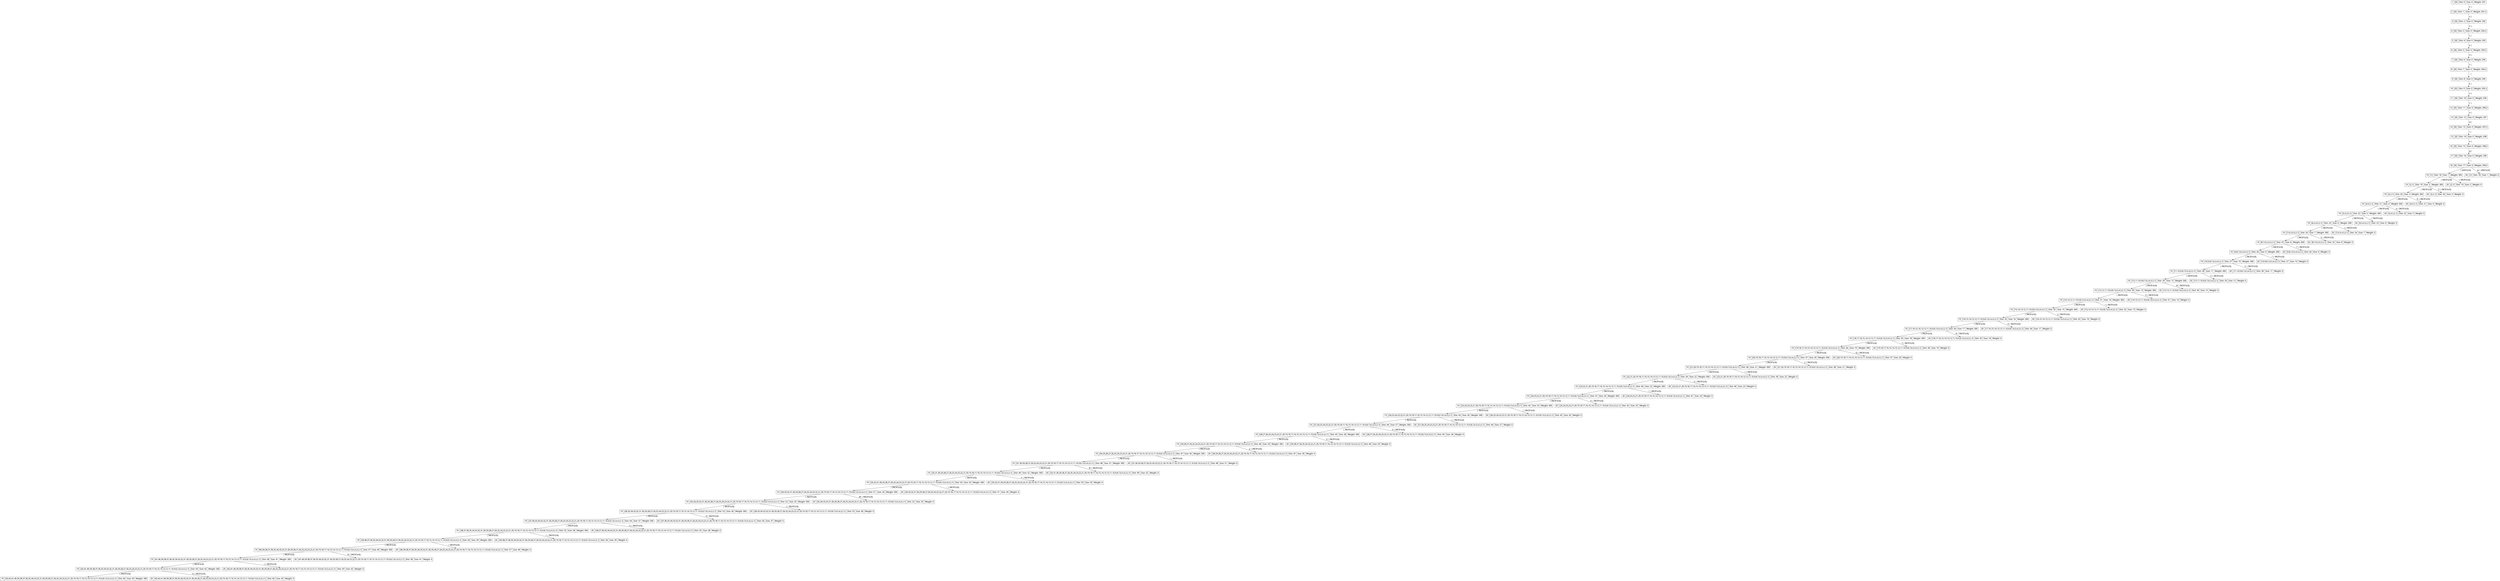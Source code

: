 digraph g{
node[shape=record fontname=Calibri fontsize = 20]
edge[fontname = Calibri fontsize = 20]
0->1[label=" C | "]
0[label="1 | [0] | Dist: 0 | Size: 0 | Weight: 291"]
1[label="2 | [0] | Dist: 1 | Size: 0 | Weight: 291,5"]
1->2[label=" o | "]
1[label="2 | [0] | Dist: 1 | Size: 0 | Weight: 291,5"]
2[label="3 | [0] | Dist: 2 | Size: 0 | Weight: 292"]
2->3[label=" n | "]
2[label="3 | [0] | Dist: 2 | Size: 0 | Weight: 292"]
3[label="4 | [0] | Dist: 3 | Size: 0 | Weight: 292,5"]
3->4[label=" t | "]
3[label="4 | [0] | Dist: 3 | Size: 0 | Weight: 292,5"]
4[label="5 | [0] | Dist: 4 | Size: 0 | Weight: 293"]
4->5[label=" e | "]
4[label="5 | [0] | Dist: 4 | Size: 0 | Weight: 293"]
5[label="6 | [0] | Dist: 5 | Size: 0 | Weight: 293,5"]
5->6[label=" n | "]
5[label="6 | [0] | Dist: 5 | Size: 0 | Weight: 293,5"]
6[label="7 | [0] | Dist: 6 | Size: 0 | Weight: 294"]
6->7[label=" t | "]
6[label="7 | [0] | Dist: 6 | Size: 0 | Weight: 294"]
7[label="8 | [0] | Dist: 7 | Size: 0 | Weight: 294,5"]
7->8[label=" - | "]
7[label="8 | [0] | Dist: 7 | Size: 0 | Weight: 294,5"]
8[label="9 | [0] | Dist: 8 | Size: 0 | Weight: 295"]
8->9[label=" E | "]
8[label="9 | [0] | Dist: 8 | Size: 0 | Weight: 295"]
9[label="10 | [0] | Dist: 9 | Size: 0 | Weight: 295,5"]
9->10[label=" n | "]
9[label="10 | [0] | Dist: 9 | Size: 0 | Weight: 295,5"]
10[label="11 | [0] | Dist: 10 | Size: 0 | Weight: 296"]
10->11[label=" c | "]
10[label="11 | [0] | Dist: 10 | Size: 0 | Weight: 296"]
11[label="12 | [0] | Dist: 11 | Size: 0 | Weight: 296,5"]
11->12[label=" o | "]
11[label="12 | [0] | Dist: 11 | Size: 0 | Weight: 296,5"]
12[label="13 | [0] | Dist: 12 | Size: 0 | Weight: 297"]
12->13[label=" d | "]
12[label="13 | [0] | Dist: 12 | Size: 0 | Weight: 297"]
13[label="14 | [0] | Dist: 13 | Size: 0 | Weight: 297,5"]
13->14[label=" i | "]
13[label="14 | [0] | Dist: 13 | Size: 0 | Weight: 297,5"]
14[label="15 | [0] | Dist: 14 | Size: 0 | Weight: 298"]
14->15[label=" n | "]
14[label="15 | [0] | Dist: 14 | Size: 0 | Weight: 298"]
15[label="16 | [0] | Dist: 15 | Size: 0 | Weight: 298,5"]
15->16[label=" g | "]
15[label="16 | [0] | Dist: 15 | Size: 0 | Weight: 298,5"]
16[label="17 | [0] | Dist: 16 | Size: 0 | Weight: 299"]
16->17[label=" : | "]
16[label="17 | [0] | Dist: 16 | Size: 0 | Weight: 299"]
17[label="18 | [0] | Dist: 17 | Size: 0 | Weight: 299,5"]
17->18[label="   | ADD1(c0); "]
17[label="18 | [0] | Dist: 17 | Size: 0 | Weight: 299,5"]
18[label="19 | [1] | Dist: 18 | Size: 1 | Weight: 300"]
17->19[label=" w | ADD1(c0); "]
17[label="18 | [0] | Dist: 17 | Size: 0 | Weight: 299,5"]
19[label="20 | [1] | Dist: 18 | Size: 1 | Weight: 0"]
18->20[label=" 	 | INCR1(c0); "]
18[label="19 | [1] | Dist: 18 | Size: 1 | Weight: 300"]
20[label="19 | [2,1] | Dist: 19 | Size: 2 | Weight: 300"]
18->21[label=" ' | INCR1(c0); "]
18[label="19 | [1] | Dist: 18 | Size: 1 | Weight: 300"]
21[label="20 | [2,1] | Dist: 19 | Size: 2 | Weight: 0"]
20->22[label=" 	 | INCR1(c0); "]
20[label="19 | [2,1] | Dist: 19 | Size: 2 | Weight: 300"]
22[label="19 | [3,2,1] | Dist: 20 | Size: 3 | Weight: 300"]
20->23[label=" Z | INCR1(c0); "]
20[label="19 | [2,1] | Dist: 19 | Size: 2 | Weight: 300"]
23[label="20 | [3,2,1] | Dist: 20 | Size: 3 | Weight: 0"]
22->24[label="   | INCR1(c0); "]
22[label="19 | [3,2,1] | Dist: 20 | Size: 3 | Weight: 300"]
24[label="19 | [4,3,2,1] | Dist: 21 | Size: 4 | Weight: 300"]
22->25[label=" K | INCR1(c0); "]
22[label="19 | [3,2,1] | Dist: 20 | Size: 3 | Weight: 300"]
25[label="20 | [4,3,2,1] | Dist: 21 | Size: 4 | Weight: 0"]
24->26[label=" 	 | INCR1(c0); "]
24[label="19 | [4,3,2,1] | Dist: 21 | Size: 4 | Weight: 300"]
26[label="19 | [5,4,3,2,1] | Dist: 22 | Size: 5 | Weight: 300"]
24->27[label=" a | INCR1(c0); "]
24[label="19 | [4,3,2,1] | Dist: 21 | Size: 4 | Weight: 300"]
27[label="20 | [5,4,3,2,1] | Dist: 22 | Size: 5 | Weight: 0"]
26->28[label=" 	 | INCR1(c0); "]
26[label="19 | [5,4,3,2,1] | Dist: 22 | Size: 5 | Weight: 300"]
28[label="19 | [6,5,4,3,2,1] | Dist: 23 | Size: 6 | Weight: 300"]
26->29[label=" _ | INCR1(c0); "]
26[label="19 | [5,4,3,2,1] | Dist: 22 | Size: 5 | Weight: 300"]
29[label="20 | [6,5,4,3,2,1] | Dist: 23 | Size: 6 | Weight: 0"]
28->30[label="   | INCR1(c0); "]
28[label="19 | [6,5,4,3,2,1] | Dist: 23 | Size: 6 | Weight: 300"]
30[label="19 | [7,6,5,4,3,2,1] | Dist: 24 | Size: 7 | Weight: 300"]
28->31[label=" ) | INCR1(c0); "]
28[label="19 | [6,5,4,3,2,1] | Dist: 23 | Size: 6 | Weight: 300"]
31[label="20 | [7,6,5,4,3,2,1] | Dist: 24 | Size: 7 | Weight: 0"]
30->32[label="   | INCR1(c0); "]
30[label="19 | [7,6,5,4,3,2,1] | Dist: 24 | Size: 7 | Weight: 300"]
32[label="19 | [8,7,6,5,4,3,2,1] | Dist: 25 | Size: 8 | Weight: 300"]
30->33[label=" 5 | INCR1(c0); "]
30[label="19 | [7,6,5,4,3,2,1] | Dist: 24 | Size: 7 | Weight: 300"]
33[label="20 | [8,7,6,5,4,3,2,1] | Dist: 25 | Size: 8 | Weight: 0"]
32->34[label="   | INCR1(c0); "]
32[label="19 | [8,7,6,5,4,3,2,1] | Dist: 25 | Size: 8 | Weight: 300"]
34[label="19 | [9,8,7,6,5,4,3,2,1] | Dist: 26 | Size: 9 | Weight: 300"]
32->35[label=" 7 | INCR1(c0); "]
32[label="19 | [8,7,6,5,4,3,2,1] | Dist: 25 | Size: 8 | Weight: 300"]
35[label="20 | [9,8,7,6,5,4,3,2,1] | Dist: 26 | Size: 9 | Weight: 0"]
34->36[label="   | INCR1(c0); "]
34[label="19 | [9,8,7,6,5,4,3,2,1] | Dist: 26 | Size: 9 | Weight: 300"]
36[label="19 | [10,9,8,7,6,5,4,3,2,1] | Dist: 27 | Size: 10 | Weight: 300"]
34->37[label=" ? | INCR1(c0); "]
34[label="19 | [9,8,7,6,5,4,3,2,1] | Dist: 26 | Size: 9 | Weight: 300"]
37[label="20 | [10,9,8,7,6,5,4,3,2,1] | Dist: 27 | Size: 10 | Weight: 0"]
36->38[label=" 	 | INCR1(c0); "]
36[label="19 | [10,9,8,7,6,5,4,3,2,1] | Dist: 27 | Size: 10 | Weight: 300"]
38[label="19 | [11,10,9,8,7,6,5,4,3,2,1] | Dist: 28 | Size: 11 | Weight: 300"]
36->39[label=" F | INCR1(c0); "]
36[label="19 | [10,9,8,7,6,5,4,3,2,1] | Dist: 27 | Size: 10 | Weight: 300"]
39[label="20 | [11,10,9,8,7,6,5,4,3,2,1] | Dist: 28 | Size: 11 | Weight: 0"]
38->40[label=" 	 | INCR1(c0); "]
38[label="19 | [11,10,9,8,7,6,5,4,3,2,1] | Dist: 28 | Size: 11 | Weight: 300"]
40[label="19 | [12,11,10,9,8,7,6,5,4,3,2,1] | Dist: 29 | Size: 12 | Weight: 300"]
38->41[label=" Z | INCR1(c0); "]
38[label="19 | [11,10,9,8,7,6,5,4,3,2,1] | Dist: 28 | Size: 11 | Weight: 300"]
41[label="20 | [12,11,10,9,8,7,6,5,4,3,2,1] | Dist: 29 | Size: 12 | Weight: 0"]
40->42[label="   | INCR1(c0); "]
40[label="19 | [12,11,10,9,8,7,6,5,4,3,2,1] | Dist: 29 | Size: 12 | Weight: 300"]
42[label="19 | [13,12,11,10,9,8,7,6,5,4,3,2,1] | Dist: 30 | Size: 13 | Weight: 300"]
40->43[label=" # | INCR1(c0); "]
40[label="19 | [12,11,10,9,8,7,6,5,4,3,2,1] | Dist: 29 | Size: 12 | Weight: 300"]
43[label="20 | [13,12,11,10,9,8,7,6,5,4,3,2,1] | Dist: 30 | Size: 13 | Weight: 0"]
42->44[label=" 	 | INCR1(c0); "]
42[label="19 | [13,12,11,10,9,8,7,6,5,4,3,2,1] | Dist: 30 | Size: 13 | Weight: 300"]
44[label="19 | [14,13,12,11,10,9,8,7,6,5,4,3,2,1] | Dist: 31 | Size: 14 | Weight: 300"]
42->45[label=" 3 | INCR1(c0); "]
42[label="19 | [13,12,11,10,9,8,7,6,5,4,3,2,1] | Dist: 30 | Size: 13 | Weight: 300"]
45[label="20 | [14,13,12,11,10,9,8,7,6,5,4,3,2,1] | Dist: 31 | Size: 14 | Weight: 0"]
44->46[label="   | INCR1(c0); "]
44[label="19 | [14,13,12,11,10,9,8,7,6,5,4,3,2,1] | Dist: 31 | Size: 14 | Weight: 300"]
46[label="19 | [15,14,13,12,11,10,9,8,7,6,5,4,3,2,1] | Dist: 32 | Size: 15 | Weight: 300"]
44->47[label=" l | INCR1(c0); "]
44[label="19 | [14,13,12,11,10,9,8,7,6,5,4,3,2,1] | Dist: 31 | Size: 14 | Weight: 300"]
47[label="20 | [15,14,13,12,11,10,9,8,7,6,5,4,3,2,1] | Dist: 32 | Size: 15 | Weight: 0"]
46->48[label="   | INCR1(c0); "]
46[label="19 | [15,14,13,12,11,10,9,8,7,6,5,4,3,2,1] | Dist: 32 | Size: 15 | Weight: 300"]
48[label="19 | [16,15,14,13,12,11,10,9,8,7,6,5,4,3,2,1] | Dist: 33 | Size: 16 | Weight: 300"]
46->49[label=" J | INCR1(c0); "]
46[label="19 | [15,14,13,12,11,10,9,8,7,6,5,4,3,2,1] | Dist: 32 | Size: 15 | Weight: 300"]
49[label="20 | [16,15,14,13,12,11,10,9,8,7,6,5,4,3,2,1] | Dist: 33 | Size: 16 | Weight: 0"]
48->50[label="   | INCR1(c0); "]
48[label="19 | [16,15,14,13,12,11,10,9,8,7,6,5,4,3,2,1] | Dist: 33 | Size: 16 | Weight: 300"]
50[label="19 | [17,16,15,14,13,12,11,10,9,8,7,6,5,4,3,2,1] | Dist: 34 | Size: 17 | Weight: 300"]
48->51[label=" 4 | INCR1(c0); "]
48[label="19 | [16,15,14,13,12,11,10,9,8,7,6,5,4,3,2,1] | Dist: 33 | Size: 16 | Weight: 300"]
51[label="20 | [17,16,15,14,13,12,11,10,9,8,7,6,5,4,3,2,1] | Dist: 34 | Size: 17 | Weight: 0"]
50->52[label="   | INCR1(c0); "]
50[label="19 | [17,16,15,14,13,12,11,10,9,8,7,6,5,4,3,2,1] | Dist: 34 | Size: 17 | Weight: 300"]
52[label="19 | [18,17,16,15,14,13,12,11,10,9,8,7,6,5,4,3,2,1] | Dist: 35 | Size: 18 | Weight: 300"]
50->53[label=" R | INCR1(c0); "]
50[label="19 | [17,16,15,14,13,12,11,10,9,8,7,6,5,4,3,2,1] | Dist: 34 | Size: 17 | Weight: 300"]
53[label="20 | [18,17,16,15,14,13,12,11,10,9,8,7,6,5,4,3,2,1] | Dist: 35 | Size: 18 | Weight: 0"]
52->54[label="   | INCR1(c0); "]
52[label="19 | [18,17,16,15,14,13,12,11,10,9,8,7,6,5,4,3,2,1] | Dist: 35 | Size: 18 | Weight: 300"]
54[label="19 | [19,18,17,16,15,14,13,12,11,10,9,8,7,6,5,4,3,2,1] | Dist: 36 | Size: 19 | Weight: 300"]
52->55[label=" I | INCR1(c0); "]
52[label="19 | [18,17,16,15,14,13,12,11,10,9,8,7,6,5,4,3,2,1] | Dist: 35 | Size: 18 | Weight: 300"]
55[label="20 | [19,18,17,16,15,14,13,12,11,10,9,8,7,6,5,4,3,2,1] | Dist: 36 | Size: 19 | Weight: 0"]
54->56[label="   | INCR1(c0); "]
54[label="19 | [19,18,17,16,15,14,13,12,11,10,9,8,7,6,5,4,3,2,1] | Dist: 36 | Size: 19 | Weight: 300"]
56[label="19 | [20,19,18,17,16,15,14,13,12,11,10,9,8,7,6,5,4,3,2,1] | Dist: 37 | Size: 20 | Weight: 300"]
54->57[label=" Q | INCR1(c0); "]
54[label="19 | [19,18,17,16,15,14,13,12,11,10,9,8,7,6,5,4,3,2,1] | Dist: 36 | Size: 19 | Weight: 300"]
57[label="20 | [20,19,18,17,16,15,14,13,12,11,10,9,8,7,6,5,4,3,2,1] | Dist: 37 | Size: 20 | Weight: 0"]
56->58[label="   | INCR1(c0); "]
56[label="19 | [20,19,18,17,16,15,14,13,12,11,10,9,8,7,6,5,4,3,2,1] | Dist: 37 | Size: 20 | Weight: 300"]
58[label="19 | [21,20,19,18,17,16,15,14,13,12,11,10,9,8,7,6,5,4,3,2,1] | Dist: 38 | Size: 21 | Weight: 300"]
56->59[label=" { | INCR1(c0); "]
56[label="19 | [20,19,18,17,16,15,14,13,12,11,10,9,8,7,6,5,4,3,2,1] | Dist: 37 | Size: 20 | Weight: 300"]
59[label="20 | [21,20,19,18,17,16,15,14,13,12,11,10,9,8,7,6,5,4,3,2,1] | Dist: 38 | Size: 21 | Weight: 0"]
58->60[label=" 	 | INCR1(c0); "]
58[label="19 | [21,20,19,18,17,16,15,14,13,12,11,10,9,8,7,6,5,4,3,2,1] | Dist: 38 | Size: 21 | Weight: 300"]
60[label="19 | [22,21,20,19,18,17,16,15,14,13,12,11,10,9,8,7,6,5,4,3,2,1] | Dist: 39 | Size: 22 | Weight: 300"]
58->61[label=" ! | INCR1(c0); "]
58[label="19 | [21,20,19,18,17,16,15,14,13,12,11,10,9,8,7,6,5,4,3,2,1] | Dist: 38 | Size: 21 | Weight: 300"]
61[label="20 | [22,21,20,19,18,17,16,15,14,13,12,11,10,9,8,7,6,5,4,3,2,1] | Dist: 39 | Size: 22 | Weight: 0"]
60->62[label=" 	 | INCR1(c0); "]
60[label="19 | [22,21,20,19,18,17,16,15,14,13,12,11,10,9,8,7,6,5,4,3,2,1] | Dist: 39 | Size: 22 | Weight: 300"]
62[label="19 | [23,22,21,20,19,18,17,16,15,14,13,12,11,10,9,8,7,6,5,4,3,2,1] | Dist: 40 | Size: 23 | Weight: 300"]
60->63[label=" 5 | INCR1(c0); "]
60[label="19 | [22,21,20,19,18,17,16,15,14,13,12,11,10,9,8,7,6,5,4,3,2,1] | Dist: 39 | Size: 22 | Weight: 300"]
63[label="20 | [23,22,21,20,19,18,17,16,15,14,13,12,11,10,9,8,7,6,5,4,3,2,1] | Dist: 40 | Size: 23 | Weight: 0"]
62->64[label="   | INCR1(c0); "]
62[label="19 | [23,22,21,20,19,18,17,16,15,14,13,12,11,10,9,8,7,6,5,4,3,2,1] | Dist: 40 | Size: 23 | Weight: 300"]
64[label="19 | [24,23,22,21,20,19,18,17,16,15,14,13,12,11,10,9,8,7,6,5,4,3,2,1] | Dist: 41 | Size: 24 | Weight: 300"]
62->65[label=" ! | INCR1(c0); "]
62[label="19 | [23,22,21,20,19,18,17,16,15,14,13,12,11,10,9,8,7,6,5,4,3,2,1] | Dist: 40 | Size: 23 | Weight: 300"]
65[label="20 | [24,23,22,21,20,19,18,17,16,15,14,13,12,11,10,9,8,7,6,5,4,3,2,1] | Dist: 41 | Size: 24 | Weight: 0"]
64->66[label=" 	 | INCR1(c0); "]
64[label="19 | [24,23,22,21,20,19,18,17,16,15,14,13,12,11,10,9,8,7,6,5,4,3,2,1] | Dist: 41 | Size: 24 | Weight: 300"]
66[label="19 | [25,24,23,22,21,20,19,18,17,16,15,14,13,12,11,10,9,8,7,6,5,4,3,2,1] | Dist: 42 | Size: 25 | Weight: 300"]
64->67[label=" k | INCR1(c0); "]
64[label="19 | [24,23,22,21,20,19,18,17,16,15,14,13,12,11,10,9,8,7,6,5,4,3,2,1] | Dist: 41 | Size: 24 | Weight: 300"]
67[label="20 | [25,24,23,22,21,20,19,18,17,16,15,14,13,12,11,10,9,8,7,6,5,4,3,2,1] | Dist: 42 | Size: 25 | Weight: 0"]
66->68[label="   | INCR1(c0); "]
66[label="19 | [25,24,23,22,21,20,19,18,17,16,15,14,13,12,11,10,9,8,7,6,5,4,3,2,1] | Dist: 42 | Size: 25 | Weight: 300"]
68[label="19 | [26,25,24,23,22,21,20,19,18,17,16,15,14,13,12,11,10,9,8,7,6,5,4,3,2,1] | Dist: 43 | Size: 26 | Weight: 300"]
66->69[label=" ; | INCR1(c0); "]
66[label="19 | [25,24,23,22,21,20,19,18,17,16,15,14,13,12,11,10,9,8,7,6,5,4,3,2,1] | Dist: 42 | Size: 25 | Weight: 300"]
69[label="20 | [26,25,24,23,22,21,20,19,18,17,16,15,14,13,12,11,10,9,8,7,6,5,4,3,2,1] | Dist: 43 | Size: 26 | Weight: 0"]
68->70[label="   | INCR1(c0); "]
68[label="19 | [26,25,24,23,22,21,20,19,18,17,16,15,14,13,12,11,10,9,8,7,6,5,4,3,2,1] | Dist: 43 | Size: 26 | Weight: 300"]
70[label="19 | [27,26,25,24,23,22,21,20,19,18,17,16,15,14,13,12,11,10,9,8,7,6,5,4,3,2,1] | Dist: 44 | Size: 27 | Weight: 300"]
68->71[label=" ( | INCR1(c0); "]
68[label="19 | [26,25,24,23,22,21,20,19,18,17,16,15,14,13,12,11,10,9,8,7,6,5,4,3,2,1] | Dist: 43 | Size: 26 | Weight: 300"]
71[label="20 | [27,26,25,24,23,22,21,20,19,18,17,16,15,14,13,12,11,10,9,8,7,6,5,4,3,2,1] | Dist: 44 | Size: 27 | Weight: 0"]
70->72[label=" 	 | INCR1(c0); "]
70[label="19 | [27,26,25,24,23,22,21,20,19,18,17,16,15,14,13,12,11,10,9,8,7,6,5,4,3,2,1] | Dist: 44 | Size: 27 | Weight: 300"]
72[label="19 | [28,27,26,25,24,23,22,21,20,19,18,17,16,15,14,13,12,11,10,9,8,7,6,5,4,3,2,1] | Dist: 45 | Size: 28 | Weight: 300"]
70->73[label=" 3 | INCR1(c0); "]
70[label="19 | [27,26,25,24,23,22,21,20,19,18,17,16,15,14,13,12,11,10,9,8,7,6,5,4,3,2,1] | Dist: 44 | Size: 27 | Weight: 300"]
73[label="20 | [28,27,26,25,24,23,22,21,20,19,18,17,16,15,14,13,12,11,10,9,8,7,6,5,4,3,2,1] | Dist: 45 | Size: 28 | Weight: 0"]
72->74[label="   | INCR1(c0); "]
72[label="19 | [28,27,26,25,24,23,22,21,20,19,18,17,16,15,14,13,12,11,10,9,8,7,6,5,4,3,2,1] | Dist: 45 | Size: 28 | Weight: 300"]
74[label="19 | [29,28,27,26,25,24,23,22,21,20,19,18,17,16,15,14,13,12,11,10,9,8,7,6,5,4,3,2,1] | Dist: 46 | Size: 29 | Weight: 300"]
72->75[label=" U | INCR1(c0); "]
72[label="19 | [28,27,26,25,24,23,22,21,20,19,18,17,16,15,14,13,12,11,10,9,8,7,6,5,4,3,2,1] | Dist: 45 | Size: 28 | Weight: 300"]
75[label="20 | [29,28,27,26,25,24,23,22,21,20,19,18,17,16,15,14,13,12,11,10,9,8,7,6,5,4,3,2,1] | Dist: 46 | Size: 29 | Weight: 0"]
74->76[label="   | INCR1(c0); "]
74[label="19 | [29,28,27,26,25,24,23,22,21,20,19,18,17,16,15,14,13,12,11,10,9,8,7,6,5,4,3,2,1] | Dist: 46 | Size: 29 | Weight: 300"]
76[label="19 | [30,29,28,27,26,25,24,23,22,21,20,19,18,17,16,15,14,13,12,11,10,9,8,7,6,5,4,3,2,1] | Dist: 47 | Size: 30 | Weight: 300"]
74->77[label=" y | INCR1(c0); "]
74[label="19 | [29,28,27,26,25,24,23,22,21,20,19,18,17,16,15,14,13,12,11,10,9,8,7,6,5,4,3,2,1] | Dist: 46 | Size: 29 | Weight: 300"]
77[label="20 | [30,29,28,27,26,25,24,23,22,21,20,19,18,17,16,15,14,13,12,11,10,9,8,7,6,5,4,3,2,1] | Dist: 47 | Size: 30 | Weight: 0"]
76->78[label="   | INCR1(c0); "]
76[label="19 | [30,29,28,27,26,25,24,23,22,21,20,19,18,17,16,15,14,13,12,11,10,9,8,7,6,5,4,3,2,1] | Dist: 47 | Size: 30 | Weight: 300"]
78[label="19 | [31,30,29,28,27,26,25,24,23,22,21,20,19,18,17,16,15,14,13,12,11,10,9,8,7,6,5,4,3,2,1] | Dist: 48 | Size: 31 | Weight: 300"]
76->79[label=" r | INCR1(c0); "]
76[label="19 | [30,29,28,27,26,25,24,23,22,21,20,19,18,17,16,15,14,13,12,11,10,9,8,7,6,5,4,3,2,1] | Dist: 47 | Size: 30 | Weight: 300"]
79[label="20 | [31,30,29,28,27,26,25,24,23,22,21,20,19,18,17,16,15,14,13,12,11,10,9,8,7,6,5,4,3,2,1] | Dist: 48 | Size: 31 | Weight: 0"]
78->80[label=" 	 | INCR1(c0); "]
78[label="19 | [31,30,29,28,27,26,25,24,23,22,21,20,19,18,17,16,15,14,13,12,11,10,9,8,7,6,5,4,3,2,1] | Dist: 48 | Size: 31 | Weight: 300"]
80[label="19 | [32,31,30,29,28,27,26,25,24,23,22,21,20,19,18,17,16,15,14,13,12,11,10,9,8,7,6,5,4,3,2,1] | Dist: 49 | Size: 32 | Weight: 300"]
78->81[label=" % | INCR1(c0); "]
78[label="19 | [31,30,29,28,27,26,25,24,23,22,21,20,19,18,17,16,15,14,13,12,11,10,9,8,7,6,5,4,3,2,1] | Dist: 48 | Size: 31 | Weight: 300"]
81[label="20 | [32,31,30,29,28,27,26,25,24,23,22,21,20,19,18,17,16,15,14,13,12,11,10,9,8,7,6,5,4,3,2,1] | Dist: 49 | Size: 32 | Weight: 0"]
80->82[label=" 	 | INCR1(c0); "]
80[label="19 | [32,31,30,29,28,27,26,25,24,23,22,21,20,19,18,17,16,15,14,13,12,11,10,9,8,7,6,5,4,3,2,1] | Dist: 49 | Size: 32 | Weight: 300"]
82[label="19 | [33,32,31,30,29,28,27,26,25,24,23,22,21,20,19,18,17,16,15,14,13,12,11,10,9,8,7,6,5,4,3,2,1] | Dist: 50 | Size: 33 | Weight: 300"]
80->83[label=" F | INCR1(c0); "]
80[label="19 | [32,31,30,29,28,27,26,25,24,23,22,21,20,19,18,17,16,15,14,13,12,11,10,9,8,7,6,5,4,3,2,1] | Dist: 49 | Size: 32 | Weight: 300"]
83[label="20 | [33,32,31,30,29,28,27,26,25,24,23,22,21,20,19,18,17,16,15,14,13,12,11,10,9,8,7,6,5,4,3,2,1] | Dist: 50 | Size: 33 | Weight: 0"]
82->84[label="   | INCR1(c0); "]
82[label="19 | [33,32,31,30,29,28,27,26,25,24,23,22,21,20,19,18,17,16,15,14,13,12,11,10,9,8,7,6,5,4,3,2,1] | Dist: 50 | Size: 33 | Weight: 300"]
84[label="19 | [34,33,32,31,30,29,28,27,26,25,24,23,22,21,20,19,18,17,16,15,14,13,12,11,10,9,8,7,6,5,4,3,2,1] | Dist: 51 | Size: 34 | Weight: 300"]
82->85[label=" ~ | INCR1(c0); "]
82[label="19 | [33,32,31,30,29,28,27,26,25,24,23,22,21,20,19,18,17,16,15,14,13,12,11,10,9,8,7,6,5,4,3,2,1] | Dist: 50 | Size: 33 | Weight: 300"]
85[label="20 | [34,33,32,31,30,29,28,27,26,25,24,23,22,21,20,19,18,17,16,15,14,13,12,11,10,9,8,7,6,5,4,3,2,1] | Dist: 51 | Size: 34 | Weight: 0"]
84->86[label=" 	 | INCR1(c0); "]
84[label="19 | [34,33,32,31,30,29,28,27,26,25,24,23,22,21,20,19,18,17,16,15,14,13,12,11,10,9,8,7,6,5,4,3,2,1] | Dist: 51 | Size: 34 | Weight: 300"]
86[label="19 | [35,34,33,32,31,30,29,28,27,26,25,24,23,22,21,20,19,18,17,16,15,14,13,12,11,10,9,8,7,6,5,4,3,2,1] | Dist: 52 | Size: 35 | Weight: 300"]
84->87[label=" W | INCR1(c0); "]
84[label="19 | [34,33,32,31,30,29,28,27,26,25,24,23,22,21,20,19,18,17,16,15,14,13,12,11,10,9,8,7,6,5,4,3,2,1] | Dist: 51 | Size: 34 | Weight: 300"]
87[label="20 | [35,34,33,32,31,30,29,28,27,26,25,24,23,22,21,20,19,18,17,16,15,14,13,12,11,10,9,8,7,6,5,4,3,2,1] | Dist: 52 | Size: 35 | Weight: 0"]
86->88[label="   | INCR1(c0); "]
86[label="19 | [35,34,33,32,31,30,29,28,27,26,25,24,23,22,21,20,19,18,17,16,15,14,13,12,11,10,9,8,7,6,5,4,3,2,1] | Dist: 52 | Size: 35 | Weight: 300"]
88[label="19 | [36,35,34,33,32,31,30,29,28,27,26,25,24,23,22,21,20,19,18,17,16,15,14,13,12,11,10,9,8,7,6,5,4,3,2,1] | Dist: 53 | Size: 36 | Weight: 300"]
86->89[label=" ( | INCR1(c0); "]
86[label="19 | [35,34,33,32,31,30,29,28,27,26,25,24,23,22,21,20,19,18,17,16,15,14,13,12,11,10,9,8,7,6,5,4,3,2,1] | Dist: 52 | Size: 35 | Weight: 300"]
89[label="20 | [36,35,34,33,32,31,30,29,28,27,26,25,24,23,22,21,20,19,18,17,16,15,14,13,12,11,10,9,8,7,6,5,4,3,2,1] | Dist: 53 | Size: 36 | Weight: 0"]
88->90[label="   | INCR1(c0); "]
88[label="19 | [36,35,34,33,32,31,30,29,28,27,26,25,24,23,22,21,20,19,18,17,16,15,14,13,12,11,10,9,8,7,6,5,4,3,2,1] | Dist: 53 | Size: 36 | Weight: 300"]
90[label="19 | [37,36,35,34,33,32,31,30,29,28,27,26,25,24,23,22,21,20,19,18,17,16,15,14,13,12,11,10,9,8,7,6,5,4,3,2,1] | Dist: 54 | Size: 37 | Weight: 300"]
88->91[label=" 4 | INCR1(c0); "]
88[label="19 | [36,35,34,33,32,31,30,29,28,27,26,25,24,23,22,21,20,19,18,17,16,15,14,13,12,11,10,9,8,7,6,5,4,3,2,1] | Dist: 53 | Size: 36 | Weight: 300"]
91[label="20 | [37,36,35,34,33,32,31,30,29,28,27,26,25,24,23,22,21,20,19,18,17,16,15,14,13,12,11,10,9,8,7,6,5,4,3,2,1] | Dist: 54 | Size: 37 | Weight: 0"]
90->92[label=" 	 | INCR1(c0); "]
90[label="19 | [37,36,35,34,33,32,31,30,29,28,27,26,25,24,23,22,21,20,19,18,17,16,15,14,13,12,11,10,9,8,7,6,5,4,3,2,1] | Dist: 54 | Size: 37 | Weight: 300"]
92[label="19 | [38,37,36,35,34,33,32,31,30,29,28,27,26,25,24,23,22,21,20,19,18,17,16,15,14,13,12,11,10,9,8,7,6,5,4,3,2,1] | Dist: 55 | Size: 38 | Weight: 300"]
90->93[label=" U | INCR1(c0); "]
90[label="19 | [37,36,35,34,33,32,31,30,29,28,27,26,25,24,23,22,21,20,19,18,17,16,15,14,13,12,11,10,9,8,7,6,5,4,3,2,1] | Dist: 54 | Size: 37 | Weight: 300"]
93[label="20 | [38,37,36,35,34,33,32,31,30,29,28,27,26,25,24,23,22,21,20,19,18,17,16,15,14,13,12,11,10,9,8,7,6,5,4,3,2,1] | Dist: 55 | Size: 38 | Weight: 0"]
92->94[label=" 	 | INCR1(c0); "]
92[label="19 | [38,37,36,35,34,33,32,31,30,29,28,27,26,25,24,23,22,21,20,19,18,17,16,15,14,13,12,11,10,9,8,7,6,5,4,3,2,1] | Dist: 55 | Size: 38 | Weight: 300"]
94[label="19 | [39,38,37,36,35,34,33,32,31,30,29,28,27,26,25,24,23,22,21,20,19,18,17,16,15,14,13,12,11,10,9,8,7,6,5,4,3,2,1] | Dist: 56 | Size: 39 | Weight: 300"]
92->95[label=" + | INCR1(c0); "]
92[label="19 | [38,37,36,35,34,33,32,31,30,29,28,27,26,25,24,23,22,21,20,19,18,17,16,15,14,13,12,11,10,9,8,7,6,5,4,3,2,1] | Dist: 55 | Size: 38 | Weight: 300"]
95[label="20 | [39,38,37,36,35,34,33,32,31,30,29,28,27,26,25,24,23,22,21,20,19,18,17,16,15,14,13,12,11,10,9,8,7,6,5,4,3,2,1] | Dist: 56 | Size: 39 | Weight: 0"]
94->96[label="   | INCR1(c0); "]
94[label="19 | [39,38,37,36,35,34,33,32,31,30,29,28,27,26,25,24,23,22,21,20,19,18,17,16,15,14,13,12,11,10,9,8,7,6,5,4,3,2,1] | Dist: 56 | Size: 39 | Weight: 300"]
96[label="19 | [40,39,38,37,36,35,34,33,32,31,30,29,28,27,26,25,24,23,22,21,20,19,18,17,16,15,14,13,12,11,10,9,8,7,6,5,4,3,2,1] | Dist: 57 | Size: 40 | Weight: 300"]
94->97[label=" \ | INCR1(c0); "]
94[label="19 | [39,38,37,36,35,34,33,32,31,30,29,28,27,26,25,24,23,22,21,20,19,18,17,16,15,14,13,12,11,10,9,8,7,6,5,4,3,2,1] | Dist: 56 | Size: 39 | Weight: 300"]
97[label="20 | [40,39,38,37,36,35,34,33,32,31,30,29,28,27,26,25,24,23,22,21,20,19,18,17,16,15,14,13,12,11,10,9,8,7,6,5,4,3,2,1] | Dist: 57 | Size: 40 | Weight: 0"]
96->98[label="   | INCR1(c0); "]
96[label="19 | [40,39,38,37,36,35,34,33,32,31,30,29,28,27,26,25,24,23,22,21,20,19,18,17,16,15,14,13,12,11,10,9,8,7,6,5,4,3,2,1] | Dist: 57 | Size: 40 | Weight: 300"]
98[label="19 | [41,40,39,38,37,36,35,34,33,32,31,30,29,28,27,26,25,24,23,22,21,20,19,18,17,16,15,14,13,12,11,10,9,8,7,6,5,4,3,2,1] | Dist: 58 | Size: 41 | Weight: 300"]
96->99[label=" R | INCR1(c0); "]
96[label="19 | [40,39,38,37,36,35,34,33,32,31,30,29,28,27,26,25,24,23,22,21,20,19,18,17,16,15,14,13,12,11,10,9,8,7,6,5,4,3,2,1] | Dist: 57 | Size: 40 | Weight: 300"]
99[label="20 | [41,40,39,38,37,36,35,34,33,32,31,30,29,28,27,26,25,24,23,22,21,20,19,18,17,16,15,14,13,12,11,10,9,8,7,6,5,4,3,2,1] | Dist: 58 | Size: 41 | Weight: 0"]
98->100[label="   | INCR1(c0); "]
98[label="19 | [41,40,39,38,37,36,35,34,33,32,31,30,29,28,27,26,25,24,23,22,21,20,19,18,17,16,15,14,13,12,11,10,9,8,7,6,5,4,3,2,1] | Dist: 58 | Size: 41 | Weight: 300"]
100[label="19 | [42,41,40,39,38,37,36,35,34,33,32,31,30,29,28,27,26,25,24,23,22,21,20,19,18,17,16,15,14,13,12,11,10,9,8,7,6,5,4,3,2,1] | Dist: 59 | Size: 42 | Weight: 300"]
98->101[label=" ! | INCR1(c0); "]
98[label="19 | [41,40,39,38,37,36,35,34,33,32,31,30,29,28,27,26,25,24,23,22,21,20,19,18,17,16,15,14,13,12,11,10,9,8,7,6,5,4,3,2,1] | Dist: 58 | Size: 41 | Weight: 300"]
101[label="20 | [42,41,40,39,38,37,36,35,34,33,32,31,30,29,28,27,26,25,24,23,22,21,20,19,18,17,16,15,14,13,12,11,10,9,8,7,6,5,4,3,2,1] | Dist: 59 | Size: 42 | Weight: 0"]
100->102[label="   | INCR1(c0); "]
100[label="19 | [42,41,40,39,38,37,36,35,34,33,32,31,30,29,28,27,26,25,24,23,22,21,20,19,18,17,16,15,14,13,12,11,10,9,8,7,6,5,4,3,2,1] | Dist: 59 | Size: 42 | Weight: 300"]
102[label="19 | [43,42,41,40,39,38,37,36,35,34,33,32,31,30,29,28,27,26,25,24,23,22,21,20,19,18,17,16,15,14,13,12,11,10,9,8,7,6,5,4,3,2,1] | Dist: 60 | Size: 43 | Weight: 300"]
100->103[label=" X | INCR1(c0); "]
100[label="19 | [42,41,40,39,38,37,36,35,34,33,32,31,30,29,28,27,26,25,24,23,22,21,20,19,18,17,16,15,14,13,12,11,10,9,8,7,6,5,4,3,2,1] | Dist: 59 | Size: 42 | Weight: 300"]
103[label="20 | [43,42,41,40,39,38,37,36,35,34,33,32,31,30,29,28,27,26,25,24,23,22,21,20,19,18,17,16,15,14,13,12,11,10,9,8,7,6,5,4,3,2,1] | Dist: 60 | Size: 43 | Weight: 0"]}
